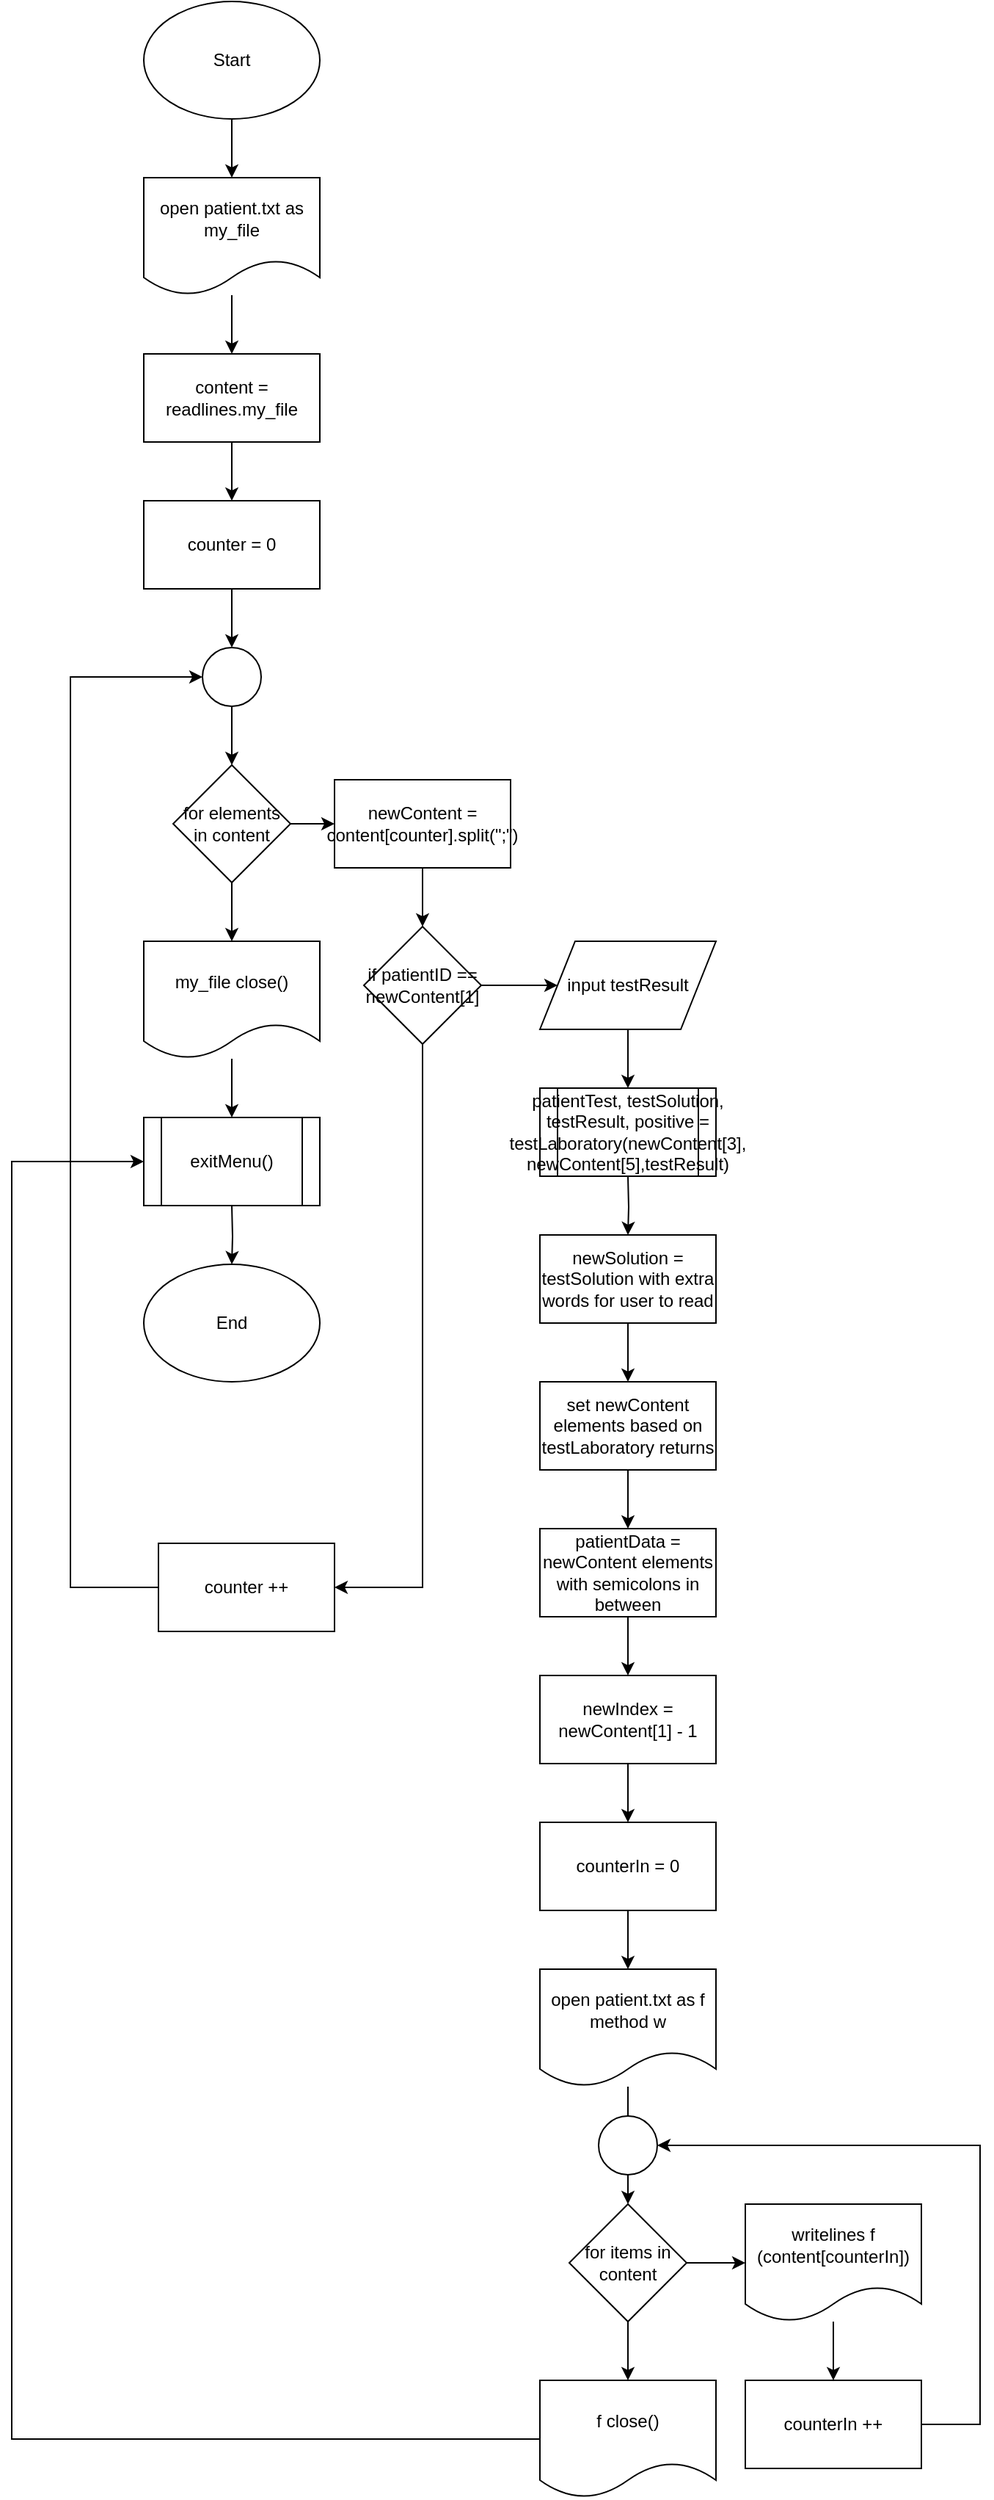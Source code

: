 <mxfile version="13.0.3" type="device"><diagram id="C5RBs43oDa-KdzZeNtuy" name="Page-1"><mxGraphModel dx="852" dy="494" grid="1" gridSize="10" guides="1" tooltips="1" connect="1" arrows="1" fold="1" page="1" pageScale="1" pageWidth="827" pageHeight="1169" math="0" shadow="0"><root><mxCell id="WIyWlLk6GJQsqaUBKTNV-0"/><mxCell id="WIyWlLk6GJQsqaUBKTNV-1" parent="WIyWlLk6GJQsqaUBKTNV-0"/><mxCell id="HIV-gmDdQm949tiqxssF-3" value="" style="edgeStyle=orthogonalEdgeStyle;rounded=0;orthogonalLoop=1;jettySize=auto;html=1;" parent="WIyWlLk6GJQsqaUBKTNV-1" source="HIV-gmDdQm949tiqxssF-1" edge="1"><mxGeometry relative="1" as="geometry"><mxPoint x="310" y="180" as="targetPoint"/></mxGeometry></mxCell><mxCell id="HIV-gmDdQm949tiqxssF-1" value="Start" style="ellipse;whiteSpace=wrap;html=1;" parent="WIyWlLk6GJQsqaUBKTNV-1" vertex="1"><mxGeometry x="250" y="60" width="120" height="80" as="geometry"/></mxCell><mxCell id="HIV-gmDdQm949tiqxssF-9" value="" style="edgeStyle=orthogonalEdgeStyle;rounded=0;orthogonalLoop=1;jettySize=auto;html=1;" parent="WIyWlLk6GJQsqaUBKTNV-1" source="HIV-gmDdQm949tiqxssF-4" target="HIV-gmDdQm949tiqxssF-7" edge="1"><mxGeometry relative="1" as="geometry"/></mxCell><mxCell id="HIV-gmDdQm949tiqxssF-4" value="open patient.txt as my_file" style="shape=document;whiteSpace=wrap;html=1;boundedLbl=1;" parent="WIyWlLk6GJQsqaUBKTNV-1" vertex="1"><mxGeometry x="250" y="180" width="120" height="80" as="geometry"/></mxCell><mxCell id="HIV-gmDdQm949tiqxssF-11" value="" style="edgeStyle=orthogonalEdgeStyle;rounded=0;orthogonalLoop=1;jettySize=auto;html=1;" parent="WIyWlLk6GJQsqaUBKTNV-1" source="HIV-gmDdQm949tiqxssF-7" target="HIV-gmDdQm949tiqxssF-10" edge="1"><mxGeometry relative="1" as="geometry"/></mxCell><mxCell id="HIV-gmDdQm949tiqxssF-7" value="content = readlines.my_file" style="rounded=0;whiteSpace=wrap;html=1;" parent="WIyWlLk6GJQsqaUBKTNV-1" vertex="1"><mxGeometry x="250" y="300" width="120" height="60" as="geometry"/></mxCell><mxCell id="HIV-gmDdQm949tiqxssF-13" value="" style="edgeStyle=orthogonalEdgeStyle;rounded=0;orthogonalLoop=1;jettySize=auto;html=1;" parent="WIyWlLk6GJQsqaUBKTNV-1" source="HIV-gmDdQm949tiqxssF-10" target="HIV-gmDdQm949tiqxssF-12" edge="1"><mxGeometry relative="1" as="geometry"/></mxCell><mxCell id="HIV-gmDdQm949tiqxssF-10" value="counter = 0" style="rounded=0;whiteSpace=wrap;html=1;" parent="WIyWlLk6GJQsqaUBKTNV-1" vertex="1"><mxGeometry x="250" y="400" width="120" height="60" as="geometry"/></mxCell><mxCell id="HIV-gmDdQm949tiqxssF-17" value="" style="edgeStyle=orthogonalEdgeStyle;rounded=0;orthogonalLoop=1;jettySize=auto;html=1;" parent="WIyWlLk6GJQsqaUBKTNV-1" source="HIV-gmDdQm949tiqxssF-12" target="HIV-gmDdQm949tiqxssF-16" edge="1"><mxGeometry relative="1" as="geometry"/></mxCell><mxCell id="HIV-gmDdQm949tiqxssF-12" value="" style="ellipse;whiteSpace=wrap;html=1;aspect=fixed;" parent="WIyWlLk6GJQsqaUBKTNV-1" vertex="1"><mxGeometry x="290" y="500" width="40" height="40" as="geometry"/></mxCell><mxCell id="HIV-gmDdQm949tiqxssF-19" value="" style="edgeStyle=orthogonalEdgeStyle;rounded=0;orthogonalLoop=1;jettySize=auto;html=1;entryX=0;entryY=0.5;entryDx=0;entryDy=0;" parent="WIyWlLk6GJQsqaUBKTNV-1" source="HIV-gmDdQm949tiqxssF-16" target="HIV-gmDdQm949tiqxssF-20" edge="1"><mxGeometry relative="1" as="geometry"><mxPoint x="400" y="620" as="targetPoint"/></mxGeometry></mxCell><mxCell id="HIV-gmDdQm949tiqxssF-77" value="" style="edgeStyle=orthogonalEdgeStyle;rounded=0;orthogonalLoop=1;jettySize=auto;html=1;" parent="WIyWlLk6GJQsqaUBKTNV-1" source="HIV-gmDdQm949tiqxssF-16" target="HIV-gmDdQm949tiqxssF-76" edge="1"><mxGeometry relative="1" as="geometry"/></mxCell><mxCell id="HIV-gmDdQm949tiqxssF-16" value="for elements in content" style="rhombus;whiteSpace=wrap;html=1;" parent="WIyWlLk6GJQsqaUBKTNV-1" vertex="1"><mxGeometry x="270" y="580" width="80" height="80" as="geometry"/></mxCell><mxCell id="HIV-gmDdQm949tiqxssF-24" value="" style="edgeStyle=orthogonalEdgeStyle;rounded=0;orthogonalLoop=1;jettySize=auto;html=1;" parent="WIyWlLk6GJQsqaUBKTNV-1" source="HIV-gmDdQm949tiqxssF-20" target="HIV-gmDdQm949tiqxssF-23" edge="1"><mxGeometry relative="1" as="geometry"/></mxCell><mxCell id="HIV-gmDdQm949tiqxssF-20" value="newContent = content[counter].split(&quot;;&quot;)" style="rounded=0;whiteSpace=wrap;html=1;" parent="WIyWlLk6GJQsqaUBKTNV-1" vertex="1"><mxGeometry x="380" y="590" width="120" height="60" as="geometry"/></mxCell><mxCell id="HIV-gmDdQm949tiqxssF-26" value="" style="edgeStyle=orthogonalEdgeStyle;rounded=0;orthogonalLoop=1;jettySize=auto;html=1;" parent="WIyWlLk6GJQsqaUBKTNV-1" source="HIV-gmDdQm949tiqxssF-23" target="HIV-gmDdQm949tiqxssF-25" edge="1"><mxGeometry relative="1" as="geometry"/></mxCell><mxCell id="HIV-gmDdQm949tiqxssF-71" style="edgeStyle=orthogonalEdgeStyle;rounded=0;orthogonalLoop=1;jettySize=auto;html=1;entryX=1;entryY=0.5;entryDx=0;entryDy=0;" parent="WIyWlLk6GJQsqaUBKTNV-1" source="HIV-gmDdQm949tiqxssF-23" target="HIV-gmDdQm949tiqxssF-73" edge="1"><mxGeometry relative="1" as="geometry"><mxPoint x="440" y="1120" as="targetPoint"/><Array as="points"><mxPoint x="440" y="1140"/></Array></mxGeometry></mxCell><mxCell id="HIV-gmDdQm949tiqxssF-23" value="if patientID == newContent[1]" style="rhombus;whiteSpace=wrap;html=1;" parent="WIyWlLk6GJQsqaUBKTNV-1" vertex="1"><mxGeometry x="400" y="690" width="80" height="80" as="geometry"/></mxCell><mxCell id="HIV-gmDdQm949tiqxssF-30" value="" style="edgeStyle=orthogonalEdgeStyle;rounded=0;orthogonalLoop=1;jettySize=auto;html=1;" parent="WIyWlLk6GJQsqaUBKTNV-1" source="HIV-gmDdQm949tiqxssF-25" edge="1"><mxGeometry relative="1" as="geometry"><mxPoint x="580" y="800" as="targetPoint"/></mxGeometry></mxCell><mxCell id="HIV-gmDdQm949tiqxssF-25" value="input testResult" style="shape=parallelogram;perimeter=parallelogramPerimeter;whiteSpace=wrap;html=1;" parent="WIyWlLk6GJQsqaUBKTNV-1" vertex="1"><mxGeometry x="520" y="700" width="120" height="60" as="geometry"/></mxCell><mxCell id="HIV-gmDdQm949tiqxssF-32" value="" style="edgeStyle=orthogonalEdgeStyle;rounded=0;orthogonalLoop=1;jettySize=auto;html=1;" parent="WIyWlLk6GJQsqaUBKTNV-1" target="HIV-gmDdQm949tiqxssF-31" edge="1"><mxGeometry relative="1" as="geometry"><mxPoint x="580" y="860" as="sourcePoint"/></mxGeometry></mxCell><mxCell id="HIV-gmDdQm949tiqxssF-34" value="" style="edgeStyle=orthogonalEdgeStyle;rounded=0;orthogonalLoop=1;jettySize=auto;html=1;" parent="WIyWlLk6GJQsqaUBKTNV-1" source="HIV-gmDdQm949tiqxssF-31" target="HIV-gmDdQm949tiqxssF-33" edge="1"><mxGeometry relative="1" as="geometry"/></mxCell><mxCell id="HIV-gmDdQm949tiqxssF-31" value="newSolution = testSolution with extra words for user to read" style="rounded=0;whiteSpace=wrap;html=1;" parent="WIyWlLk6GJQsqaUBKTNV-1" vertex="1"><mxGeometry x="520" y="900" width="120" height="60" as="geometry"/></mxCell><mxCell id="HIV-gmDdQm949tiqxssF-36" value="" style="edgeStyle=orthogonalEdgeStyle;rounded=0;orthogonalLoop=1;jettySize=auto;html=1;" parent="WIyWlLk6GJQsqaUBKTNV-1" source="HIV-gmDdQm949tiqxssF-33" target="HIV-gmDdQm949tiqxssF-35" edge="1"><mxGeometry relative="1" as="geometry"/></mxCell><mxCell id="HIV-gmDdQm949tiqxssF-33" value="set newContent elements based on testLaboratory returns" style="rounded=0;whiteSpace=wrap;html=1;" parent="WIyWlLk6GJQsqaUBKTNV-1" vertex="1"><mxGeometry x="520" y="1000" width="120" height="60" as="geometry"/></mxCell><mxCell id="HIV-gmDdQm949tiqxssF-42" value="" style="edgeStyle=orthogonalEdgeStyle;rounded=0;orthogonalLoop=1;jettySize=auto;html=1;" parent="WIyWlLk6GJQsqaUBKTNV-1" source="HIV-gmDdQm949tiqxssF-35" edge="1"><mxGeometry relative="1" as="geometry"><mxPoint x="580" y="1200" as="targetPoint"/></mxGeometry></mxCell><mxCell id="HIV-gmDdQm949tiqxssF-35" value="patientData = newContent elements with semicolons in between" style="rounded=0;whiteSpace=wrap;html=1;" parent="WIyWlLk6GJQsqaUBKTNV-1" vertex="1"><mxGeometry x="520" y="1100" width="120" height="60" as="geometry"/></mxCell><mxCell id="HIV-gmDdQm949tiqxssF-37" value="patientTest, testSolution, testResult, positive = testLaboratory(newContent[3], newContent[5],testResult)" style="shape=process;whiteSpace=wrap;html=1;backgroundOutline=1;" parent="WIyWlLk6GJQsqaUBKTNV-1" vertex="1"><mxGeometry x="520" y="800" width="120" height="60" as="geometry"/></mxCell><mxCell id="HIV-gmDdQm949tiqxssF-45" value="" style="edgeStyle=orthogonalEdgeStyle;rounded=0;orthogonalLoop=1;jettySize=auto;html=1;" parent="WIyWlLk6GJQsqaUBKTNV-1" source="HIV-gmDdQm949tiqxssF-43" target="HIV-gmDdQm949tiqxssF-44" edge="1"><mxGeometry relative="1" as="geometry"/></mxCell><mxCell id="HIV-gmDdQm949tiqxssF-43" value="newIndex = newContent[1] - 1" style="rounded=0;whiteSpace=wrap;html=1;" parent="WIyWlLk6GJQsqaUBKTNV-1" vertex="1"><mxGeometry x="520" y="1200" width="120" height="60" as="geometry"/></mxCell><mxCell id="HIV-gmDdQm949tiqxssF-47" value="" style="edgeStyle=orthogonalEdgeStyle;rounded=0;orthogonalLoop=1;jettySize=auto;html=1;" parent="WIyWlLk6GJQsqaUBKTNV-1" source="HIV-gmDdQm949tiqxssF-44" target="HIV-gmDdQm949tiqxssF-46" edge="1"><mxGeometry relative="1" as="geometry"/></mxCell><mxCell id="HIV-gmDdQm949tiqxssF-44" value="counterIn = 0" style="rounded=0;whiteSpace=wrap;html=1;" parent="WIyWlLk6GJQsqaUBKTNV-1" vertex="1"><mxGeometry x="520" y="1300" width="120" height="60" as="geometry"/></mxCell><mxCell id="HIV-gmDdQm949tiqxssF-57" value="" style="edgeStyle=orthogonalEdgeStyle;rounded=0;orthogonalLoop=1;jettySize=auto;html=1;" parent="WIyWlLk6GJQsqaUBKTNV-1" source="HIV-gmDdQm949tiqxssF-46" edge="1"><mxGeometry relative="1" as="geometry"><mxPoint x="580" y="1560" as="targetPoint"/></mxGeometry></mxCell><mxCell id="HIV-gmDdQm949tiqxssF-46" value="open patient.txt as f method w" style="shape=document;whiteSpace=wrap;html=1;boundedLbl=1;" parent="WIyWlLk6GJQsqaUBKTNV-1" vertex="1"><mxGeometry x="520" y="1400" width="120" height="80" as="geometry"/></mxCell><mxCell id="HIV-gmDdQm949tiqxssF-59" value="" style="edgeStyle=orthogonalEdgeStyle;rounded=0;orthogonalLoop=1;jettySize=auto;html=1;" parent="WIyWlLk6GJQsqaUBKTNV-1" source="HIV-gmDdQm949tiqxssF-48" edge="1"><mxGeometry relative="1" as="geometry"><mxPoint x="660" y="1600" as="targetPoint"/></mxGeometry></mxCell><mxCell id="HIV-gmDdQm949tiqxssF-67" value="" style="edgeStyle=orthogonalEdgeStyle;rounded=0;orthogonalLoop=1;jettySize=auto;html=1;" parent="WIyWlLk6GJQsqaUBKTNV-1" source="HIV-gmDdQm949tiqxssF-48" target="HIV-gmDdQm949tiqxssF-66" edge="1"><mxGeometry relative="1" as="geometry"/></mxCell><mxCell id="HIV-gmDdQm949tiqxssF-48" value="for items in content" style="rhombus;whiteSpace=wrap;html=1;" parent="WIyWlLk6GJQsqaUBKTNV-1" vertex="1"><mxGeometry x="540" y="1560" width="80" height="80" as="geometry"/></mxCell><mxCell id="HIV-gmDdQm949tiqxssF-50" value="" style="ellipse;whiteSpace=wrap;html=1;aspect=fixed;" parent="WIyWlLk6GJQsqaUBKTNV-1" vertex="1"><mxGeometry x="560" y="1500" width="40" height="40" as="geometry"/></mxCell><mxCell id="HIV-gmDdQm949tiqxssF-63" value="" style="edgeStyle=orthogonalEdgeStyle;rounded=0;orthogonalLoop=1;jettySize=auto;html=1;" parent="WIyWlLk6GJQsqaUBKTNV-1" source="HIV-gmDdQm949tiqxssF-61" target="HIV-gmDdQm949tiqxssF-62" edge="1"><mxGeometry relative="1" as="geometry"/></mxCell><mxCell id="HIV-gmDdQm949tiqxssF-61" value="writelines f (content[counterIn])" style="shape=document;whiteSpace=wrap;html=1;boundedLbl=1;" parent="WIyWlLk6GJQsqaUBKTNV-1" vertex="1"><mxGeometry x="660" y="1560" width="120" height="80" as="geometry"/></mxCell><mxCell id="HIV-gmDdQm949tiqxssF-65" value="" style="edgeStyle=orthogonalEdgeStyle;rounded=0;orthogonalLoop=1;jettySize=auto;html=1;entryX=1;entryY=0.5;entryDx=0;entryDy=0;" parent="WIyWlLk6GJQsqaUBKTNV-1" source="HIV-gmDdQm949tiqxssF-62" target="HIV-gmDdQm949tiqxssF-50" edge="1"><mxGeometry relative="1" as="geometry"><mxPoint x="860" y="1710" as="targetPoint"/><Array as="points"><mxPoint x="820" y="1710"/><mxPoint x="820" y="1520"/></Array></mxGeometry></mxCell><mxCell id="HIV-gmDdQm949tiqxssF-62" value="counterIn ++" style="rounded=0;whiteSpace=wrap;html=1;" parent="WIyWlLk6GJQsqaUBKTNV-1" vertex="1"><mxGeometry x="660" y="1680" width="120" height="60" as="geometry"/></mxCell><mxCell id="JEQQ8S2_0gCdHuPFXVcL-2" style="edgeStyle=orthogonalEdgeStyle;rounded=0;orthogonalLoop=1;jettySize=auto;html=1;entryX=0;entryY=0.5;entryDx=0;entryDy=0;" edge="1" parent="WIyWlLk6GJQsqaUBKTNV-1" source="HIV-gmDdQm949tiqxssF-66" target="JEQQ8S2_0gCdHuPFXVcL-0"><mxGeometry relative="1" as="geometry"><Array as="points"><mxPoint x="160" y="1720"/><mxPoint x="160" y="850"/></Array></mxGeometry></mxCell><mxCell id="HIV-gmDdQm949tiqxssF-66" value="f close()" style="shape=document;whiteSpace=wrap;html=1;boundedLbl=1;" parent="WIyWlLk6GJQsqaUBKTNV-1" vertex="1"><mxGeometry x="520" y="1680" width="120" height="80" as="geometry"/></mxCell><mxCell id="HIV-gmDdQm949tiqxssF-75" style="edgeStyle=orthogonalEdgeStyle;rounded=0;orthogonalLoop=1;jettySize=auto;html=1;entryX=0;entryY=0.5;entryDx=0;entryDy=0;" parent="WIyWlLk6GJQsqaUBKTNV-1" source="HIV-gmDdQm949tiqxssF-73" target="HIV-gmDdQm949tiqxssF-12" edge="1"><mxGeometry relative="1" as="geometry"><Array as="points"><mxPoint x="200" y="1140"/><mxPoint x="200" y="520"/></Array></mxGeometry></mxCell><mxCell id="HIV-gmDdQm949tiqxssF-73" value="counter ++" style="rounded=0;whiteSpace=wrap;html=1;" parent="WIyWlLk6GJQsqaUBKTNV-1" vertex="1"><mxGeometry x="260" y="1110" width="120" height="60" as="geometry"/></mxCell><mxCell id="HIV-gmDdQm949tiqxssF-79" value="" style="edgeStyle=orthogonalEdgeStyle;rounded=0;orthogonalLoop=1;jettySize=auto;html=1;" parent="WIyWlLk6GJQsqaUBKTNV-1" source="HIV-gmDdQm949tiqxssF-76" edge="1"><mxGeometry relative="1" as="geometry"><mxPoint x="310" y="820" as="targetPoint"/></mxGeometry></mxCell><mxCell id="HIV-gmDdQm949tiqxssF-76" value="my_file close()" style="shape=document;whiteSpace=wrap;html=1;boundedLbl=1;" parent="WIyWlLk6GJQsqaUBKTNV-1" vertex="1"><mxGeometry x="250" y="700" width="120" height="80" as="geometry"/></mxCell><mxCell id="HIV-gmDdQm949tiqxssF-81" value="" style="edgeStyle=orthogonalEdgeStyle;rounded=0;orthogonalLoop=1;jettySize=auto;html=1;" parent="WIyWlLk6GJQsqaUBKTNV-1" target="HIV-gmDdQm949tiqxssF-80" edge="1"><mxGeometry relative="1" as="geometry"><mxPoint x="310" y="880" as="sourcePoint"/></mxGeometry></mxCell><mxCell id="HIV-gmDdQm949tiqxssF-80" value="End" style="ellipse;whiteSpace=wrap;html=1;" parent="WIyWlLk6GJQsqaUBKTNV-1" vertex="1"><mxGeometry x="250" y="920" width="120" height="80" as="geometry"/></mxCell><mxCell id="JEQQ8S2_0gCdHuPFXVcL-0" value="exitMenu()" style="shape=process;whiteSpace=wrap;html=1;backgroundOutline=1;" vertex="1" parent="WIyWlLk6GJQsqaUBKTNV-1"><mxGeometry x="250" y="820" width="120" height="60" as="geometry"/></mxCell></root></mxGraphModel></diagram></mxfile>